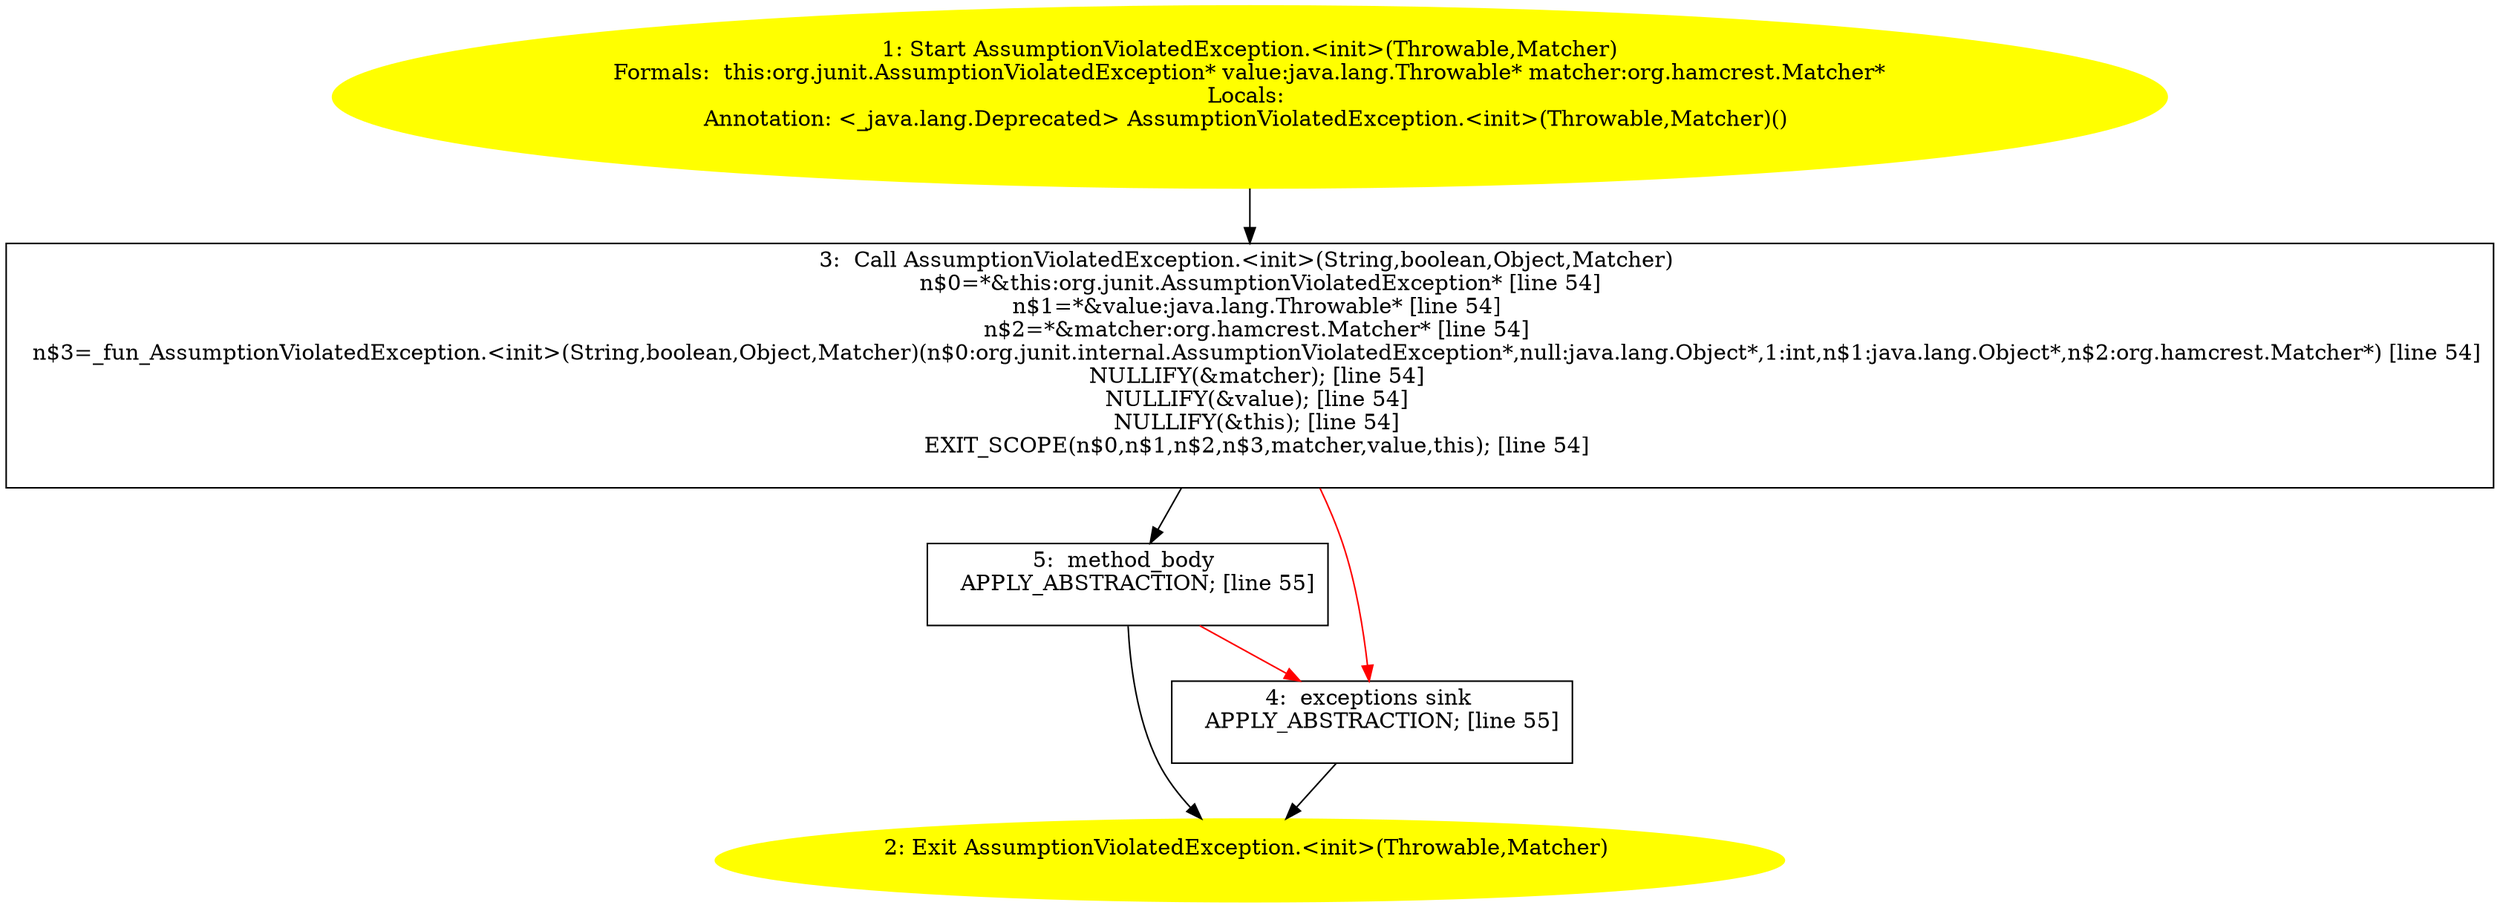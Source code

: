 /* @generated */
digraph cfg {
"org.junit.internal.AssumptionViolatedException.<init>(java.lang.Throwable,org.hamcrest.Matcher).64a09941b44411396f4f80ca19981902_1" [label="1: Start AssumptionViolatedException.<init>(Throwable,Matcher)\nFormals:  this:org.junit.AssumptionViolatedException* value:java.lang.Throwable* matcher:org.hamcrest.Matcher*\nLocals: \nAnnotation: <_java.lang.Deprecated> AssumptionViolatedException.<init>(Throwable,Matcher)() \n  " color=yellow style=filled]
	

	 "org.junit.internal.AssumptionViolatedException.<init>(java.lang.Throwable,org.hamcrest.Matcher).64a09941b44411396f4f80ca19981902_1" -> "org.junit.internal.AssumptionViolatedException.<init>(java.lang.Throwable,org.hamcrest.Matcher).64a09941b44411396f4f80ca19981902_3" ;
"org.junit.internal.AssumptionViolatedException.<init>(java.lang.Throwable,org.hamcrest.Matcher).64a09941b44411396f4f80ca19981902_2" [label="2: Exit AssumptionViolatedException.<init>(Throwable,Matcher) \n  " color=yellow style=filled]
	

"org.junit.internal.AssumptionViolatedException.<init>(java.lang.Throwable,org.hamcrest.Matcher).64a09941b44411396f4f80ca19981902_3" [label="3:  Call AssumptionViolatedException.<init>(String,boolean,Object,Matcher) \n   n$0=*&this:org.junit.AssumptionViolatedException* [line 54]\n  n$1=*&value:java.lang.Throwable* [line 54]\n  n$2=*&matcher:org.hamcrest.Matcher* [line 54]\n  n$3=_fun_AssumptionViolatedException.<init>(String,boolean,Object,Matcher)(n$0:org.junit.internal.AssumptionViolatedException*,null:java.lang.Object*,1:int,n$1:java.lang.Object*,n$2:org.hamcrest.Matcher*) [line 54]\n  NULLIFY(&matcher); [line 54]\n  NULLIFY(&value); [line 54]\n  NULLIFY(&this); [line 54]\n  EXIT_SCOPE(n$0,n$1,n$2,n$3,matcher,value,this); [line 54]\n " shape="box"]
	

	 "org.junit.internal.AssumptionViolatedException.<init>(java.lang.Throwable,org.hamcrest.Matcher).64a09941b44411396f4f80ca19981902_3" -> "org.junit.internal.AssumptionViolatedException.<init>(java.lang.Throwable,org.hamcrest.Matcher).64a09941b44411396f4f80ca19981902_5" ;
	 "org.junit.internal.AssumptionViolatedException.<init>(java.lang.Throwable,org.hamcrest.Matcher).64a09941b44411396f4f80ca19981902_3" -> "org.junit.internal.AssumptionViolatedException.<init>(java.lang.Throwable,org.hamcrest.Matcher).64a09941b44411396f4f80ca19981902_4" [color="red" ];
"org.junit.internal.AssumptionViolatedException.<init>(java.lang.Throwable,org.hamcrest.Matcher).64a09941b44411396f4f80ca19981902_4" [label="4:  exceptions sink \n   APPLY_ABSTRACTION; [line 55]\n " shape="box"]
	

	 "org.junit.internal.AssumptionViolatedException.<init>(java.lang.Throwable,org.hamcrest.Matcher).64a09941b44411396f4f80ca19981902_4" -> "org.junit.internal.AssumptionViolatedException.<init>(java.lang.Throwable,org.hamcrest.Matcher).64a09941b44411396f4f80ca19981902_2" ;
"org.junit.internal.AssumptionViolatedException.<init>(java.lang.Throwable,org.hamcrest.Matcher).64a09941b44411396f4f80ca19981902_5" [label="5:  method_body \n   APPLY_ABSTRACTION; [line 55]\n " shape="box"]
	

	 "org.junit.internal.AssumptionViolatedException.<init>(java.lang.Throwable,org.hamcrest.Matcher).64a09941b44411396f4f80ca19981902_5" -> "org.junit.internal.AssumptionViolatedException.<init>(java.lang.Throwable,org.hamcrest.Matcher).64a09941b44411396f4f80ca19981902_2" ;
	 "org.junit.internal.AssumptionViolatedException.<init>(java.lang.Throwable,org.hamcrest.Matcher).64a09941b44411396f4f80ca19981902_5" -> "org.junit.internal.AssumptionViolatedException.<init>(java.lang.Throwable,org.hamcrest.Matcher).64a09941b44411396f4f80ca19981902_4" [color="red" ];
}
